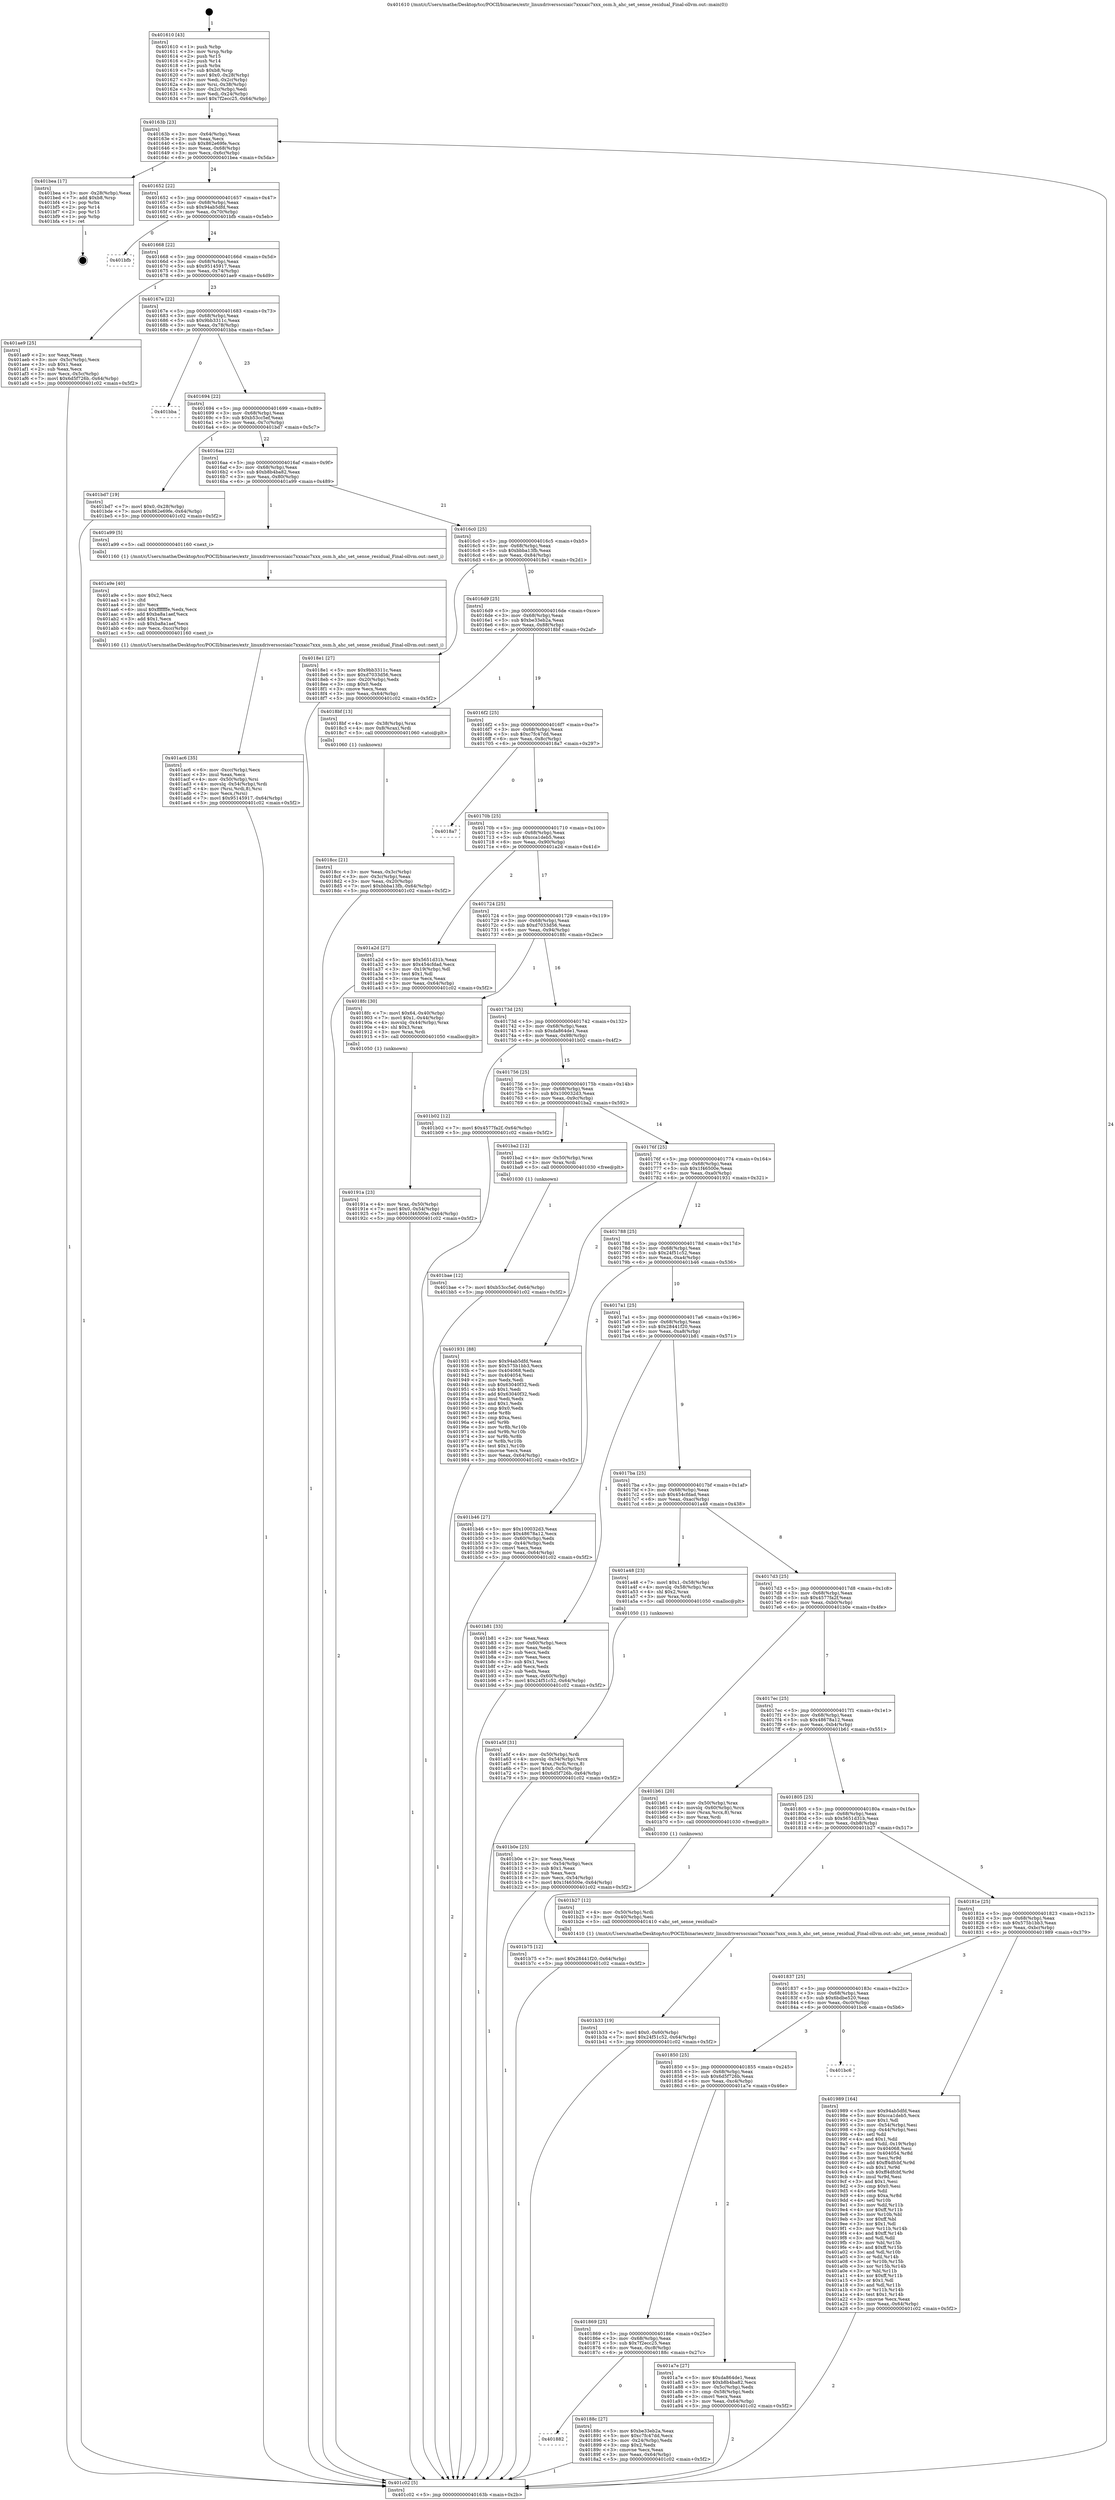 digraph "0x401610" {
  label = "0x401610 (/mnt/c/Users/mathe/Desktop/tcc/POCII/binaries/extr_linuxdriversscsiaic7xxxaic7xxx_osm.h_ahc_set_sense_residual_Final-ollvm.out::main(0))"
  labelloc = "t"
  node[shape=record]

  Entry [label="",width=0.3,height=0.3,shape=circle,fillcolor=black,style=filled]
  "0x40163b" [label="{
     0x40163b [23]\l
     | [instrs]\l
     &nbsp;&nbsp;0x40163b \<+3\>: mov -0x64(%rbp),%eax\l
     &nbsp;&nbsp;0x40163e \<+2\>: mov %eax,%ecx\l
     &nbsp;&nbsp;0x401640 \<+6\>: sub $0x862e69fe,%ecx\l
     &nbsp;&nbsp;0x401646 \<+3\>: mov %eax,-0x68(%rbp)\l
     &nbsp;&nbsp;0x401649 \<+3\>: mov %ecx,-0x6c(%rbp)\l
     &nbsp;&nbsp;0x40164c \<+6\>: je 0000000000401bea \<main+0x5da\>\l
  }"]
  "0x401bea" [label="{
     0x401bea [17]\l
     | [instrs]\l
     &nbsp;&nbsp;0x401bea \<+3\>: mov -0x28(%rbp),%eax\l
     &nbsp;&nbsp;0x401bed \<+7\>: add $0xb8,%rsp\l
     &nbsp;&nbsp;0x401bf4 \<+1\>: pop %rbx\l
     &nbsp;&nbsp;0x401bf5 \<+2\>: pop %r14\l
     &nbsp;&nbsp;0x401bf7 \<+2\>: pop %r15\l
     &nbsp;&nbsp;0x401bf9 \<+1\>: pop %rbp\l
     &nbsp;&nbsp;0x401bfa \<+1\>: ret\l
  }"]
  "0x401652" [label="{
     0x401652 [22]\l
     | [instrs]\l
     &nbsp;&nbsp;0x401652 \<+5\>: jmp 0000000000401657 \<main+0x47\>\l
     &nbsp;&nbsp;0x401657 \<+3\>: mov -0x68(%rbp),%eax\l
     &nbsp;&nbsp;0x40165a \<+5\>: sub $0x94ab5dfd,%eax\l
     &nbsp;&nbsp;0x40165f \<+3\>: mov %eax,-0x70(%rbp)\l
     &nbsp;&nbsp;0x401662 \<+6\>: je 0000000000401bfb \<main+0x5eb\>\l
  }"]
  Exit [label="",width=0.3,height=0.3,shape=circle,fillcolor=black,style=filled,peripheries=2]
  "0x401bfb" [label="{
     0x401bfb\l
  }", style=dashed]
  "0x401668" [label="{
     0x401668 [22]\l
     | [instrs]\l
     &nbsp;&nbsp;0x401668 \<+5\>: jmp 000000000040166d \<main+0x5d\>\l
     &nbsp;&nbsp;0x40166d \<+3\>: mov -0x68(%rbp),%eax\l
     &nbsp;&nbsp;0x401670 \<+5\>: sub $0x95145917,%eax\l
     &nbsp;&nbsp;0x401675 \<+3\>: mov %eax,-0x74(%rbp)\l
     &nbsp;&nbsp;0x401678 \<+6\>: je 0000000000401ae9 \<main+0x4d9\>\l
  }"]
  "0x401bae" [label="{
     0x401bae [12]\l
     | [instrs]\l
     &nbsp;&nbsp;0x401bae \<+7\>: movl $0xb53cc5ef,-0x64(%rbp)\l
     &nbsp;&nbsp;0x401bb5 \<+5\>: jmp 0000000000401c02 \<main+0x5f2\>\l
  }"]
  "0x401ae9" [label="{
     0x401ae9 [25]\l
     | [instrs]\l
     &nbsp;&nbsp;0x401ae9 \<+2\>: xor %eax,%eax\l
     &nbsp;&nbsp;0x401aeb \<+3\>: mov -0x5c(%rbp),%ecx\l
     &nbsp;&nbsp;0x401aee \<+3\>: sub $0x1,%eax\l
     &nbsp;&nbsp;0x401af1 \<+2\>: sub %eax,%ecx\l
     &nbsp;&nbsp;0x401af3 \<+3\>: mov %ecx,-0x5c(%rbp)\l
     &nbsp;&nbsp;0x401af6 \<+7\>: movl $0x6d5f726b,-0x64(%rbp)\l
     &nbsp;&nbsp;0x401afd \<+5\>: jmp 0000000000401c02 \<main+0x5f2\>\l
  }"]
  "0x40167e" [label="{
     0x40167e [22]\l
     | [instrs]\l
     &nbsp;&nbsp;0x40167e \<+5\>: jmp 0000000000401683 \<main+0x73\>\l
     &nbsp;&nbsp;0x401683 \<+3\>: mov -0x68(%rbp),%eax\l
     &nbsp;&nbsp;0x401686 \<+5\>: sub $0x9bb3311c,%eax\l
     &nbsp;&nbsp;0x40168b \<+3\>: mov %eax,-0x78(%rbp)\l
     &nbsp;&nbsp;0x40168e \<+6\>: je 0000000000401bba \<main+0x5aa\>\l
  }"]
  "0x401b75" [label="{
     0x401b75 [12]\l
     | [instrs]\l
     &nbsp;&nbsp;0x401b75 \<+7\>: movl $0x28441f20,-0x64(%rbp)\l
     &nbsp;&nbsp;0x401b7c \<+5\>: jmp 0000000000401c02 \<main+0x5f2\>\l
  }"]
  "0x401bba" [label="{
     0x401bba\l
  }", style=dashed]
  "0x401694" [label="{
     0x401694 [22]\l
     | [instrs]\l
     &nbsp;&nbsp;0x401694 \<+5\>: jmp 0000000000401699 \<main+0x89\>\l
     &nbsp;&nbsp;0x401699 \<+3\>: mov -0x68(%rbp),%eax\l
     &nbsp;&nbsp;0x40169c \<+5\>: sub $0xb53cc5ef,%eax\l
     &nbsp;&nbsp;0x4016a1 \<+3\>: mov %eax,-0x7c(%rbp)\l
     &nbsp;&nbsp;0x4016a4 \<+6\>: je 0000000000401bd7 \<main+0x5c7\>\l
  }"]
  "0x401b33" [label="{
     0x401b33 [19]\l
     | [instrs]\l
     &nbsp;&nbsp;0x401b33 \<+7\>: movl $0x0,-0x60(%rbp)\l
     &nbsp;&nbsp;0x401b3a \<+7\>: movl $0x24f51c52,-0x64(%rbp)\l
     &nbsp;&nbsp;0x401b41 \<+5\>: jmp 0000000000401c02 \<main+0x5f2\>\l
  }"]
  "0x401bd7" [label="{
     0x401bd7 [19]\l
     | [instrs]\l
     &nbsp;&nbsp;0x401bd7 \<+7\>: movl $0x0,-0x28(%rbp)\l
     &nbsp;&nbsp;0x401bde \<+7\>: movl $0x862e69fe,-0x64(%rbp)\l
     &nbsp;&nbsp;0x401be5 \<+5\>: jmp 0000000000401c02 \<main+0x5f2\>\l
  }"]
  "0x4016aa" [label="{
     0x4016aa [22]\l
     | [instrs]\l
     &nbsp;&nbsp;0x4016aa \<+5\>: jmp 00000000004016af \<main+0x9f\>\l
     &nbsp;&nbsp;0x4016af \<+3\>: mov -0x68(%rbp),%eax\l
     &nbsp;&nbsp;0x4016b2 \<+5\>: sub $0xb8b4ba82,%eax\l
     &nbsp;&nbsp;0x4016b7 \<+3\>: mov %eax,-0x80(%rbp)\l
     &nbsp;&nbsp;0x4016ba \<+6\>: je 0000000000401a99 \<main+0x489\>\l
  }"]
  "0x401ac6" [label="{
     0x401ac6 [35]\l
     | [instrs]\l
     &nbsp;&nbsp;0x401ac6 \<+6\>: mov -0xcc(%rbp),%ecx\l
     &nbsp;&nbsp;0x401acc \<+3\>: imul %eax,%ecx\l
     &nbsp;&nbsp;0x401acf \<+4\>: mov -0x50(%rbp),%rsi\l
     &nbsp;&nbsp;0x401ad3 \<+4\>: movslq -0x54(%rbp),%rdi\l
     &nbsp;&nbsp;0x401ad7 \<+4\>: mov (%rsi,%rdi,8),%rsi\l
     &nbsp;&nbsp;0x401adb \<+2\>: mov %ecx,(%rsi)\l
     &nbsp;&nbsp;0x401add \<+7\>: movl $0x95145917,-0x64(%rbp)\l
     &nbsp;&nbsp;0x401ae4 \<+5\>: jmp 0000000000401c02 \<main+0x5f2\>\l
  }"]
  "0x401a99" [label="{
     0x401a99 [5]\l
     | [instrs]\l
     &nbsp;&nbsp;0x401a99 \<+5\>: call 0000000000401160 \<next_i\>\l
     | [calls]\l
     &nbsp;&nbsp;0x401160 \{1\} (/mnt/c/Users/mathe/Desktop/tcc/POCII/binaries/extr_linuxdriversscsiaic7xxxaic7xxx_osm.h_ahc_set_sense_residual_Final-ollvm.out::next_i)\l
  }"]
  "0x4016c0" [label="{
     0x4016c0 [25]\l
     | [instrs]\l
     &nbsp;&nbsp;0x4016c0 \<+5\>: jmp 00000000004016c5 \<main+0xb5\>\l
     &nbsp;&nbsp;0x4016c5 \<+3\>: mov -0x68(%rbp),%eax\l
     &nbsp;&nbsp;0x4016c8 \<+5\>: sub $0xbbba13fb,%eax\l
     &nbsp;&nbsp;0x4016cd \<+6\>: mov %eax,-0x84(%rbp)\l
     &nbsp;&nbsp;0x4016d3 \<+6\>: je 00000000004018e1 \<main+0x2d1\>\l
  }"]
  "0x401a9e" [label="{
     0x401a9e [40]\l
     | [instrs]\l
     &nbsp;&nbsp;0x401a9e \<+5\>: mov $0x2,%ecx\l
     &nbsp;&nbsp;0x401aa3 \<+1\>: cltd\l
     &nbsp;&nbsp;0x401aa4 \<+2\>: idiv %ecx\l
     &nbsp;&nbsp;0x401aa6 \<+6\>: imul $0xfffffffe,%edx,%ecx\l
     &nbsp;&nbsp;0x401aac \<+6\>: add $0xba8a1aef,%ecx\l
     &nbsp;&nbsp;0x401ab2 \<+3\>: add $0x1,%ecx\l
     &nbsp;&nbsp;0x401ab5 \<+6\>: sub $0xba8a1aef,%ecx\l
     &nbsp;&nbsp;0x401abb \<+6\>: mov %ecx,-0xcc(%rbp)\l
     &nbsp;&nbsp;0x401ac1 \<+5\>: call 0000000000401160 \<next_i\>\l
     | [calls]\l
     &nbsp;&nbsp;0x401160 \{1\} (/mnt/c/Users/mathe/Desktop/tcc/POCII/binaries/extr_linuxdriversscsiaic7xxxaic7xxx_osm.h_ahc_set_sense_residual_Final-ollvm.out::next_i)\l
  }"]
  "0x4018e1" [label="{
     0x4018e1 [27]\l
     | [instrs]\l
     &nbsp;&nbsp;0x4018e1 \<+5\>: mov $0x9bb3311c,%eax\l
     &nbsp;&nbsp;0x4018e6 \<+5\>: mov $0xd7033d56,%ecx\l
     &nbsp;&nbsp;0x4018eb \<+3\>: mov -0x20(%rbp),%edx\l
     &nbsp;&nbsp;0x4018ee \<+3\>: cmp $0x0,%edx\l
     &nbsp;&nbsp;0x4018f1 \<+3\>: cmove %ecx,%eax\l
     &nbsp;&nbsp;0x4018f4 \<+3\>: mov %eax,-0x64(%rbp)\l
     &nbsp;&nbsp;0x4018f7 \<+5\>: jmp 0000000000401c02 \<main+0x5f2\>\l
  }"]
  "0x4016d9" [label="{
     0x4016d9 [25]\l
     | [instrs]\l
     &nbsp;&nbsp;0x4016d9 \<+5\>: jmp 00000000004016de \<main+0xce\>\l
     &nbsp;&nbsp;0x4016de \<+3\>: mov -0x68(%rbp),%eax\l
     &nbsp;&nbsp;0x4016e1 \<+5\>: sub $0xbe33eb2a,%eax\l
     &nbsp;&nbsp;0x4016e6 \<+6\>: mov %eax,-0x88(%rbp)\l
     &nbsp;&nbsp;0x4016ec \<+6\>: je 00000000004018bf \<main+0x2af\>\l
  }"]
  "0x401a5f" [label="{
     0x401a5f [31]\l
     | [instrs]\l
     &nbsp;&nbsp;0x401a5f \<+4\>: mov -0x50(%rbp),%rdi\l
     &nbsp;&nbsp;0x401a63 \<+4\>: movslq -0x54(%rbp),%rcx\l
     &nbsp;&nbsp;0x401a67 \<+4\>: mov %rax,(%rdi,%rcx,8)\l
     &nbsp;&nbsp;0x401a6b \<+7\>: movl $0x0,-0x5c(%rbp)\l
     &nbsp;&nbsp;0x401a72 \<+7\>: movl $0x6d5f726b,-0x64(%rbp)\l
     &nbsp;&nbsp;0x401a79 \<+5\>: jmp 0000000000401c02 \<main+0x5f2\>\l
  }"]
  "0x4018bf" [label="{
     0x4018bf [13]\l
     | [instrs]\l
     &nbsp;&nbsp;0x4018bf \<+4\>: mov -0x38(%rbp),%rax\l
     &nbsp;&nbsp;0x4018c3 \<+4\>: mov 0x8(%rax),%rdi\l
     &nbsp;&nbsp;0x4018c7 \<+5\>: call 0000000000401060 \<atoi@plt\>\l
     | [calls]\l
     &nbsp;&nbsp;0x401060 \{1\} (unknown)\l
  }"]
  "0x4016f2" [label="{
     0x4016f2 [25]\l
     | [instrs]\l
     &nbsp;&nbsp;0x4016f2 \<+5\>: jmp 00000000004016f7 \<main+0xe7\>\l
     &nbsp;&nbsp;0x4016f7 \<+3\>: mov -0x68(%rbp),%eax\l
     &nbsp;&nbsp;0x4016fa \<+5\>: sub $0xc7fc47dd,%eax\l
     &nbsp;&nbsp;0x4016ff \<+6\>: mov %eax,-0x8c(%rbp)\l
     &nbsp;&nbsp;0x401705 \<+6\>: je 00000000004018a7 \<main+0x297\>\l
  }"]
  "0x40191a" [label="{
     0x40191a [23]\l
     | [instrs]\l
     &nbsp;&nbsp;0x40191a \<+4\>: mov %rax,-0x50(%rbp)\l
     &nbsp;&nbsp;0x40191e \<+7\>: movl $0x0,-0x54(%rbp)\l
     &nbsp;&nbsp;0x401925 \<+7\>: movl $0x1f46500e,-0x64(%rbp)\l
     &nbsp;&nbsp;0x40192c \<+5\>: jmp 0000000000401c02 \<main+0x5f2\>\l
  }"]
  "0x4018a7" [label="{
     0x4018a7\l
  }", style=dashed]
  "0x40170b" [label="{
     0x40170b [25]\l
     | [instrs]\l
     &nbsp;&nbsp;0x40170b \<+5\>: jmp 0000000000401710 \<main+0x100\>\l
     &nbsp;&nbsp;0x401710 \<+3\>: mov -0x68(%rbp),%eax\l
     &nbsp;&nbsp;0x401713 \<+5\>: sub $0xcca1deb5,%eax\l
     &nbsp;&nbsp;0x401718 \<+6\>: mov %eax,-0x90(%rbp)\l
     &nbsp;&nbsp;0x40171e \<+6\>: je 0000000000401a2d \<main+0x41d\>\l
  }"]
  "0x4018cc" [label="{
     0x4018cc [21]\l
     | [instrs]\l
     &nbsp;&nbsp;0x4018cc \<+3\>: mov %eax,-0x3c(%rbp)\l
     &nbsp;&nbsp;0x4018cf \<+3\>: mov -0x3c(%rbp),%eax\l
     &nbsp;&nbsp;0x4018d2 \<+3\>: mov %eax,-0x20(%rbp)\l
     &nbsp;&nbsp;0x4018d5 \<+7\>: movl $0xbbba13fb,-0x64(%rbp)\l
     &nbsp;&nbsp;0x4018dc \<+5\>: jmp 0000000000401c02 \<main+0x5f2\>\l
  }"]
  "0x401a2d" [label="{
     0x401a2d [27]\l
     | [instrs]\l
     &nbsp;&nbsp;0x401a2d \<+5\>: mov $0x5651d31b,%eax\l
     &nbsp;&nbsp;0x401a32 \<+5\>: mov $0x454cfdad,%ecx\l
     &nbsp;&nbsp;0x401a37 \<+3\>: mov -0x19(%rbp),%dl\l
     &nbsp;&nbsp;0x401a3a \<+3\>: test $0x1,%dl\l
     &nbsp;&nbsp;0x401a3d \<+3\>: cmovne %ecx,%eax\l
     &nbsp;&nbsp;0x401a40 \<+3\>: mov %eax,-0x64(%rbp)\l
     &nbsp;&nbsp;0x401a43 \<+5\>: jmp 0000000000401c02 \<main+0x5f2\>\l
  }"]
  "0x401724" [label="{
     0x401724 [25]\l
     | [instrs]\l
     &nbsp;&nbsp;0x401724 \<+5\>: jmp 0000000000401729 \<main+0x119\>\l
     &nbsp;&nbsp;0x401729 \<+3\>: mov -0x68(%rbp),%eax\l
     &nbsp;&nbsp;0x40172c \<+5\>: sub $0xd7033d56,%eax\l
     &nbsp;&nbsp;0x401731 \<+6\>: mov %eax,-0x94(%rbp)\l
     &nbsp;&nbsp;0x401737 \<+6\>: je 00000000004018fc \<main+0x2ec\>\l
  }"]
  "0x401610" [label="{
     0x401610 [43]\l
     | [instrs]\l
     &nbsp;&nbsp;0x401610 \<+1\>: push %rbp\l
     &nbsp;&nbsp;0x401611 \<+3\>: mov %rsp,%rbp\l
     &nbsp;&nbsp;0x401614 \<+2\>: push %r15\l
     &nbsp;&nbsp;0x401616 \<+2\>: push %r14\l
     &nbsp;&nbsp;0x401618 \<+1\>: push %rbx\l
     &nbsp;&nbsp;0x401619 \<+7\>: sub $0xb8,%rsp\l
     &nbsp;&nbsp;0x401620 \<+7\>: movl $0x0,-0x28(%rbp)\l
     &nbsp;&nbsp;0x401627 \<+3\>: mov %edi,-0x2c(%rbp)\l
     &nbsp;&nbsp;0x40162a \<+4\>: mov %rsi,-0x38(%rbp)\l
     &nbsp;&nbsp;0x40162e \<+3\>: mov -0x2c(%rbp),%edi\l
     &nbsp;&nbsp;0x401631 \<+3\>: mov %edi,-0x24(%rbp)\l
     &nbsp;&nbsp;0x401634 \<+7\>: movl $0x7f2ecc25,-0x64(%rbp)\l
  }"]
  "0x4018fc" [label="{
     0x4018fc [30]\l
     | [instrs]\l
     &nbsp;&nbsp;0x4018fc \<+7\>: movl $0x64,-0x40(%rbp)\l
     &nbsp;&nbsp;0x401903 \<+7\>: movl $0x1,-0x44(%rbp)\l
     &nbsp;&nbsp;0x40190a \<+4\>: movslq -0x44(%rbp),%rax\l
     &nbsp;&nbsp;0x40190e \<+4\>: shl $0x3,%rax\l
     &nbsp;&nbsp;0x401912 \<+3\>: mov %rax,%rdi\l
     &nbsp;&nbsp;0x401915 \<+5\>: call 0000000000401050 \<malloc@plt\>\l
     | [calls]\l
     &nbsp;&nbsp;0x401050 \{1\} (unknown)\l
  }"]
  "0x40173d" [label="{
     0x40173d [25]\l
     | [instrs]\l
     &nbsp;&nbsp;0x40173d \<+5\>: jmp 0000000000401742 \<main+0x132\>\l
     &nbsp;&nbsp;0x401742 \<+3\>: mov -0x68(%rbp),%eax\l
     &nbsp;&nbsp;0x401745 \<+5\>: sub $0xda864de1,%eax\l
     &nbsp;&nbsp;0x40174a \<+6\>: mov %eax,-0x98(%rbp)\l
     &nbsp;&nbsp;0x401750 \<+6\>: je 0000000000401b02 \<main+0x4f2\>\l
  }"]
  "0x401c02" [label="{
     0x401c02 [5]\l
     | [instrs]\l
     &nbsp;&nbsp;0x401c02 \<+5\>: jmp 000000000040163b \<main+0x2b\>\l
  }"]
  "0x401b02" [label="{
     0x401b02 [12]\l
     | [instrs]\l
     &nbsp;&nbsp;0x401b02 \<+7\>: movl $0x4577fa2f,-0x64(%rbp)\l
     &nbsp;&nbsp;0x401b09 \<+5\>: jmp 0000000000401c02 \<main+0x5f2\>\l
  }"]
  "0x401756" [label="{
     0x401756 [25]\l
     | [instrs]\l
     &nbsp;&nbsp;0x401756 \<+5\>: jmp 000000000040175b \<main+0x14b\>\l
     &nbsp;&nbsp;0x40175b \<+3\>: mov -0x68(%rbp),%eax\l
     &nbsp;&nbsp;0x40175e \<+5\>: sub $0x100032d3,%eax\l
     &nbsp;&nbsp;0x401763 \<+6\>: mov %eax,-0x9c(%rbp)\l
     &nbsp;&nbsp;0x401769 \<+6\>: je 0000000000401ba2 \<main+0x592\>\l
  }"]
  "0x401882" [label="{
     0x401882\l
  }", style=dashed]
  "0x401ba2" [label="{
     0x401ba2 [12]\l
     | [instrs]\l
     &nbsp;&nbsp;0x401ba2 \<+4\>: mov -0x50(%rbp),%rax\l
     &nbsp;&nbsp;0x401ba6 \<+3\>: mov %rax,%rdi\l
     &nbsp;&nbsp;0x401ba9 \<+5\>: call 0000000000401030 \<free@plt\>\l
     | [calls]\l
     &nbsp;&nbsp;0x401030 \{1\} (unknown)\l
  }"]
  "0x40176f" [label="{
     0x40176f [25]\l
     | [instrs]\l
     &nbsp;&nbsp;0x40176f \<+5\>: jmp 0000000000401774 \<main+0x164\>\l
     &nbsp;&nbsp;0x401774 \<+3\>: mov -0x68(%rbp),%eax\l
     &nbsp;&nbsp;0x401777 \<+5\>: sub $0x1f46500e,%eax\l
     &nbsp;&nbsp;0x40177c \<+6\>: mov %eax,-0xa0(%rbp)\l
     &nbsp;&nbsp;0x401782 \<+6\>: je 0000000000401931 \<main+0x321\>\l
  }"]
  "0x40188c" [label="{
     0x40188c [27]\l
     | [instrs]\l
     &nbsp;&nbsp;0x40188c \<+5\>: mov $0xbe33eb2a,%eax\l
     &nbsp;&nbsp;0x401891 \<+5\>: mov $0xc7fc47dd,%ecx\l
     &nbsp;&nbsp;0x401896 \<+3\>: mov -0x24(%rbp),%edx\l
     &nbsp;&nbsp;0x401899 \<+3\>: cmp $0x2,%edx\l
     &nbsp;&nbsp;0x40189c \<+3\>: cmovne %ecx,%eax\l
     &nbsp;&nbsp;0x40189f \<+3\>: mov %eax,-0x64(%rbp)\l
     &nbsp;&nbsp;0x4018a2 \<+5\>: jmp 0000000000401c02 \<main+0x5f2\>\l
  }"]
  "0x401931" [label="{
     0x401931 [88]\l
     | [instrs]\l
     &nbsp;&nbsp;0x401931 \<+5\>: mov $0x94ab5dfd,%eax\l
     &nbsp;&nbsp;0x401936 \<+5\>: mov $0x575b1bb3,%ecx\l
     &nbsp;&nbsp;0x40193b \<+7\>: mov 0x404068,%edx\l
     &nbsp;&nbsp;0x401942 \<+7\>: mov 0x404054,%esi\l
     &nbsp;&nbsp;0x401949 \<+2\>: mov %edx,%edi\l
     &nbsp;&nbsp;0x40194b \<+6\>: sub $0x63040f32,%edi\l
     &nbsp;&nbsp;0x401951 \<+3\>: sub $0x1,%edi\l
     &nbsp;&nbsp;0x401954 \<+6\>: add $0x63040f32,%edi\l
     &nbsp;&nbsp;0x40195a \<+3\>: imul %edi,%edx\l
     &nbsp;&nbsp;0x40195d \<+3\>: and $0x1,%edx\l
     &nbsp;&nbsp;0x401960 \<+3\>: cmp $0x0,%edx\l
     &nbsp;&nbsp;0x401963 \<+4\>: sete %r8b\l
     &nbsp;&nbsp;0x401967 \<+3\>: cmp $0xa,%esi\l
     &nbsp;&nbsp;0x40196a \<+4\>: setl %r9b\l
     &nbsp;&nbsp;0x40196e \<+3\>: mov %r8b,%r10b\l
     &nbsp;&nbsp;0x401971 \<+3\>: and %r9b,%r10b\l
     &nbsp;&nbsp;0x401974 \<+3\>: xor %r9b,%r8b\l
     &nbsp;&nbsp;0x401977 \<+3\>: or %r8b,%r10b\l
     &nbsp;&nbsp;0x40197a \<+4\>: test $0x1,%r10b\l
     &nbsp;&nbsp;0x40197e \<+3\>: cmovne %ecx,%eax\l
     &nbsp;&nbsp;0x401981 \<+3\>: mov %eax,-0x64(%rbp)\l
     &nbsp;&nbsp;0x401984 \<+5\>: jmp 0000000000401c02 \<main+0x5f2\>\l
  }"]
  "0x401788" [label="{
     0x401788 [25]\l
     | [instrs]\l
     &nbsp;&nbsp;0x401788 \<+5\>: jmp 000000000040178d \<main+0x17d\>\l
     &nbsp;&nbsp;0x40178d \<+3\>: mov -0x68(%rbp),%eax\l
     &nbsp;&nbsp;0x401790 \<+5\>: sub $0x24f51c52,%eax\l
     &nbsp;&nbsp;0x401795 \<+6\>: mov %eax,-0xa4(%rbp)\l
     &nbsp;&nbsp;0x40179b \<+6\>: je 0000000000401b46 \<main+0x536\>\l
  }"]
  "0x401869" [label="{
     0x401869 [25]\l
     | [instrs]\l
     &nbsp;&nbsp;0x401869 \<+5\>: jmp 000000000040186e \<main+0x25e\>\l
     &nbsp;&nbsp;0x40186e \<+3\>: mov -0x68(%rbp),%eax\l
     &nbsp;&nbsp;0x401871 \<+5\>: sub $0x7f2ecc25,%eax\l
     &nbsp;&nbsp;0x401876 \<+6\>: mov %eax,-0xc8(%rbp)\l
     &nbsp;&nbsp;0x40187c \<+6\>: je 000000000040188c \<main+0x27c\>\l
  }"]
  "0x401b46" [label="{
     0x401b46 [27]\l
     | [instrs]\l
     &nbsp;&nbsp;0x401b46 \<+5\>: mov $0x100032d3,%eax\l
     &nbsp;&nbsp;0x401b4b \<+5\>: mov $0x48678a12,%ecx\l
     &nbsp;&nbsp;0x401b50 \<+3\>: mov -0x60(%rbp),%edx\l
     &nbsp;&nbsp;0x401b53 \<+3\>: cmp -0x44(%rbp),%edx\l
     &nbsp;&nbsp;0x401b56 \<+3\>: cmovl %ecx,%eax\l
     &nbsp;&nbsp;0x401b59 \<+3\>: mov %eax,-0x64(%rbp)\l
     &nbsp;&nbsp;0x401b5c \<+5\>: jmp 0000000000401c02 \<main+0x5f2\>\l
  }"]
  "0x4017a1" [label="{
     0x4017a1 [25]\l
     | [instrs]\l
     &nbsp;&nbsp;0x4017a1 \<+5\>: jmp 00000000004017a6 \<main+0x196\>\l
     &nbsp;&nbsp;0x4017a6 \<+3\>: mov -0x68(%rbp),%eax\l
     &nbsp;&nbsp;0x4017a9 \<+5\>: sub $0x28441f20,%eax\l
     &nbsp;&nbsp;0x4017ae \<+6\>: mov %eax,-0xa8(%rbp)\l
     &nbsp;&nbsp;0x4017b4 \<+6\>: je 0000000000401b81 \<main+0x571\>\l
  }"]
  "0x401a7e" [label="{
     0x401a7e [27]\l
     | [instrs]\l
     &nbsp;&nbsp;0x401a7e \<+5\>: mov $0xda864de1,%eax\l
     &nbsp;&nbsp;0x401a83 \<+5\>: mov $0xb8b4ba82,%ecx\l
     &nbsp;&nbsp;0x401a88 \<+3\>: mov -0x5c(%rbp),%edx\l
     &nbsp;&nbsp;0x401a8b \<+3\>: cmp -0x58(%rbp),%edx\l
     &nbsp;&nbsp;0x401a8e \<+3\>: cmovl %ecx,%eax\l
     &nbsp;&nbsp;0x401a91 \<+3\>: mov %eax,-0x64(%rbp)\l
     &nbsp;&nbsp;0x401a94 \<+5\>: jmp 0000000000401c02 \<main+0x5f2\>\l
  }"]
  "0x401b81" [label="{
     0x401b81 [33]\l
     | [instrs]\l
     &nbsp;&nbsp;0x401b81 \<+2\>: xor %eax,%eax\l
     &nbsp;&nbsp;0x401b83 \<+3\>: mov -0x60(%rbp),%ecx\l
     &nbsp;&nbsp;0x401b86 \<+2\>: mov %eax,%edx\l
     &nbsp;&nbsp;0x401b88 \<+2\>: sub %ecx,%edx\l
     &nbsp;&nbsp;0x401b8a \<+2\>: mov %eax,%ecx\l
     &nbsp;&nbsp;0x401b8c \<+3\>: sub $0x1,%ecx\l
     &nbsp;&nbsp;0x401b8f \<+2\>: add %ecx,%edx\l
     &nbsp;&nbsp;0x401b91 \<+2\>: sub %edx,%eax\l
     &nbsp;&nbsp;0x401b93 \<+3\>: mov %eax,-0x60(%rbp)\l
     &nbsp;&nbsp;0x401b96 \<+7\>: movl $0x24f51c52,-0x64(%rbp)\l
     &nbsp;&nbsp;0x401b9d \<+5\>: jmp 0000000000401c02 \<main+0x5f2\>\l
  }"]
  "0x4017ba" [label="{
     0x4017ba [25]\l
     | [instrs]\l
     &nbsp;&nbsp;0x4017ba \<+5\>: jmp 00000000004017bf \<main+0x1af\>\l
     &nbsp;&nbsp;0x4017bf \<+3\>: mov -0x68(%rbp),%eax\l
     &nbsp;&nbsp;0x4017c2 \<+5\>: sub $0x454cfdad,%eax\l
     &nbsp;&nbsp;0x4017c7 \<+6\>: mov %eax,-0xac(%rbp)\l
     &nbsp;&nbsp;0x4017cd \<+6\>: je 0000000000401a48 \<main+0x438\>\l
  }"]
  "0x401850" [label="{
     0x401850 [25]\l
     | [instrs]\l
     &nbsp;&nbsp;0x401850 \<+5\>: jmp 0000000000401855 \<main+0x245\>\l
     &nbsp;&nbsp;0x401855 \<+3\>: mov -0x68(%rbp),%eax\l
     &nbsp;&nbsp;0x401858 \<+5\>: sub $0x6d5f726b,%eax\l
     &nbsp;&nbsp;0x40185d \<+6\>: mov %eax,-0xc4(%rbp)\l
     &nbsp;&nbsp;0x401863 \<+6\>: je 0000000000401a7e \<main+0x46e\>\l
  }"]
  "0x401a48" [label="{
     0x401a48 [23]\l
     | [instrs]\l
     &nbsp;&nbsp;0x401a48 \<+7\>: movl $0x1,-0x58(%rbp)\l
     &nbsp;&nbsp;0x401a4f \<+4\>: movslq -0x58(%rbp),%rax\l
     &nbsp;&nbsp;0x401a53 \<+4\>: shl $0x2,%rax\l
     &nbsp;&nbsp;0x401a57 \<+3\>: mov %rax,%rdi\l
     &nbsp;&nbsp;0x401a5a \<+5\>: call 0000000000401050 \<malloc@plt\>\l
     | [calls]\l
     &nbsp;&nbsp;0x401050 \{1\} (unknown)\l
  }"]
  "0x4017d3" [label="{
     0x4017d3 [25]\l
     | [instrs]\l
     &nbsp;&nbsp;0x4017d3 \<+5\>: jmp 00000000004017d8 \<main+0x1c8\>\l
     &nbsp;&nbsp;0x4017d8 \<+3\>: mov -0x68(%rbp),%eax\l
     &nbsp;&nbsp;0x4017db \<+5\>: sub $0x4577fa2f,%eax\l
     &nbsp;&nbsp;0x4017e0 \<+6\>: mov %eax,-0xb0(%rbp)\l
     &nbsp;&nbsp;0x4017e6 \<+6\>: je 0000000000401b0e \<main+0x4fe\>\l
  }"]
  "0x401bc6" [label="{
     0x401bc6\l
  }", style=dashed]
  "0x401b0e" [label="{
     0x401b0e [25]\l
     | [instrs]\l
     &nbsp;&nbsp;0x401b0e \<+2\>: xor %eax,%eax\l
     &nbsp;&nbsp;0x401b10 \<+3\>: mov -0x54(%rbp),%ecx\l
     &nbsp;&nbsp;0x401b13 \<+3\>: sub $0x1,%eax\l
     &nbsp;&nbsp;0x401b16 \<+2\>: sub %eax,%ecx\l
     &nbsp;&nbsp;0x401b18 \<+3\>: mov %ecx,-0x54(%rbp)\l
     &nbsp;&nbsp;0x401b1b \<+7\>: movl $0x1f46500e,-0x64(%rbp)\l
     &nbsp;&nbsp;0x401b22 \<+5\>: jmp 0000000000401c02 \<main+0x5f2\>\l
  }"]
  "0x4017ec" [label="{
     0x4017ec [25]\l
     | [instrs]\l
     &nbsp;&nbsp;0x4017ec \<+5\>: jmp 00000000004017f1 \<main+0x1e1\>\l
     &nbsp;&nbsp;0x4017f1 \<+3\>: mov -0x68(%rbp),%eax\l
     &nbsp;&nbsp;0x4017f4 \<+5\>: sub $0x48678a12,%eax\l
     &nbsp;&nbsp;0x4017f9 \<+6\>: mov %eax,-0xb4(%rbp)\l
     &nbsp;&nbsp;0x4017ff \<+6\>: je 0000000000401b61 \<main+0x551\>\l
  }"]
  "0x401837" [label="{
     0x401837 [25]\l
     | [instrs]\l
     &nbsp;&nbsp;0x401837 \<+5\>: jmp 000000000040183c \<main+0x22c\>\l
     &nbsp;&nbsp;0x40183c \<+3\>: mov -0x68(%rbp),%eax\l
     &nbsp;&nbsp;0x40183f \<+5\>: sub $0x6bdbe520,%eax\l
     &nbsp;&nbsp;0x401844 \<+6\>: mov %eax,-0xc0(%rbp)\l
     &nbsp;&nbsp;0x40184a \<+6\>: je 0000000000401bc6 \<main+0x5b6\>\l
  }"]
  "0x401b61" [label="{
     0x401b61 [20]\l
     | [instrs]\l
     &nbsp;&nbsp;0x401b61 \<+4\>: mov -0x50(%rbp),%rax\l
     &nbsp;&nbsp;0x401b65 \<+4\>: movslq -0x60(%rbp),%rcx\l
     &nbsp;&nbsp;0x401b69 \<+4\>: mov (%rax,%rcx,8),%rax\l
     &nbsp;&nbsp;0x401b6d \<+3\>: mov %rax,%rdi\l
     &nbsp;&nbsp;0x401b70 \<+5\>: call 0000000000401030 \<free@plt\>\l
     | [calls]\l
     &nbsp;&nbsp;0x401030 \{1\} (unknown)\l
  }"]
  "0x401805" [label="{
     0x401805 [25]\l
     | [instrs]\l
     &nbsp;&nbsp;0x401805 \<+5\>: jmp 000000000040180a \<main+0x1fa\>\l
     &nbsp;&nbsp;0x40180a \<+3\>: mov -0x68(%rbp),%eax\l
     &nbsp;&nbsp;0x40180d \<+5\>: sub $0x5651d31b,%eax\l
     &nbsp;&nbsp;0x401812 \<+6\>: mov %eax,-0xb8(%rbp)\l
     &nbsp;&nbsp;0x401818 \<+6\>: je 0000000000401b27 \<main+0x517\>\l
  }"]
  "0x401989" [label="{
     0x401989 [164]\l
     | [instrs]\l
     &nbsp;&nbsp;0x401989 \<+5\>: mov $0x94ab5dfd,%eax\l
     &nbsp;&nbsp;0x40198e \<+5\>: mov $0xcca1deb5,%ecx\l
     &nbsp;&nbsp;0x401993 \<+2\>: mov $0x1,%dl\l
     &nbsp;&nbsp;0x401995 \<+3\>: mov -0x54(%rbp),%esi\l
     &nbsp;&nbsp;0x401998 \<+3\>: cmp -0x44(%rbp),%esi\l
     &nbsp;&nbsp;0x40199b \<+4\>: setl %dil\l
     &nbsp;&nbsp;0x40199f \<+4\>: and $0x1,%dil\l
     &nbsp;&nbsp;0x4019a3 \<+4\>: mov %dil,-0x19(%rbp)\l
     &nbsp;&nbsp;0x4019a7 \<+7\>: mov 0x404068,%esi\l
     &nbsp;&nbsp;0x4019ae \<+8\>: mov 0x404054,%r8d\l
     &nbsp;&nbsp;0x4019b6 \<+3\>: mov %esi,%r9d\l
     &nbsp;&nbsp;0x4019b9 \<+7\>: add $0xff4dfcbf,%r9d\l
     &nbsp;&nbsp;0x4019c0 \<+4\>: sub $0x1,%r9d\l
     &nbsp;&nbsp;0x4019c4 \<+7\>: sub $0xff4dfcbf,%r9d\l
     &nbsp;&nbsp;0x4019cb \<+4\>: imul %r9d,%esi\l
     &nbsp;&nbsp;0x4019cf \<+3\>: and $0x1,%esi\l
     &nbsp;&nbsp;0x4019d2 \<+3\>: cmp $0x0,%esi\l
     &nbsp;&nbsp;0x4019d5 \<+4\>: sete %dil\l
     &nbsp;&nbsp;0x4019d9 \<+4\>: cmp $0xa,%r8d\l
     &nbsp;&nbsp;0x4019dd \<+4\>: setl %r10b\l
     &nbsp;&nbsp;0x4019e1 \<+3\>: mov %dil,%r11b\l
     &nbsp;&nbsp;0x4019e4 \<+4\>: xor $0xff,%r11b\l
     &nbsp;&nbsp;0x4019e8 \<+3\>: mov %r10b,%bl\l
     &nbsp;&nbsp;0x4019eb \<+3\>: xor $0xff,%bl\l
     &nbsp;&nbsp;0x4019ee \<+3\>: xor $0x1,%dl\l
     &nbsp;&nbsp;0x4019f1 \<+3\>: mov %r11b,%r14b\l
     &nbsp;&nbsp;0x4019f4 \<+4\>: and $0xff,%r14b\l
     &nbsp;&nbsp;0x4019f8 \<+3\>: and %dl,%dil\l
     &nbsp;&nbsp;0x4019fb \<+3\>: mov %bl,%r15b\l
     &nbsp;&nbsp;0x4019fe \<+4\>: and $0xff,%r15b\l
     &nbsp;&nbsp;0x401a02 \<+3\>: and %dl,%r10b\l
     &nbsp;&nbsp;0x401a05 \<+3\>: or %dil,%r14b\l
     &nbsp;&nbsp;0x401a08 \<+3\>: or %r10b,%r15b\l
     &nbsp;&nbsp;0x401a0b \<+3\>: xor %r15b,%r14b\l
     &nbsp;&nbsp;0x401a0e \<+3\>: or %bl,%r11b\l
     &nbsp;&nbsp;0x401a11 \<+4\>: xor $0xff,%r11b\l
     &nbsp;&nbsp;0x401a15 \<+3\>: or $0x1,%dl\l
     &nbsp;&nbsp;0x401a18 \<+3\>: and %dl,%r11b\l
     &nbsp;&nbsp;0x401a1b \<+3\>: or %r11b,%r14b\l
     &nbsp;&nbsp;0x401a1e \<+4\>: test $0x1,%r14b\l
     &nbsp;&nbsp;0x401a22 \<+3\>: cmovne %ecx,%eax\l
     &nbsp;&nbsp;0x401a25 \<+3\>: mov %eax,-0x64(%rbp)\l
     &nbsp;&nbsp;0x401a28 \<+5\>: jmp 0000000000401c02 \<main+0x5f2\>\l
  }"]
  "0x401b27" [label="{
     0x401b27 [12]\l
     | [instrs]\l
     &nbsp;&nbsp;0x401b27 \<+4\>: mov -0x50(%rbp),%rdi\l
     &nbsp;&nbsp;0x401b2b \<+3\>: mov -0x40(%rbp),%esi\l
     &nbsp;&nbsp;0x401b2e \<+5\>: call 0000000000401410 \<ahc_set_sense_residual\>\l
     | [calls]\l
     &nbsp;&nbsp;0x401410 \{1\} (/mnt/c/Users/mathe/Desktop/tcc/POCII/binaries/extr_linuxdriversscsiaic7xxxaic7xxx_osm.h_ahc_set_sense_residual_Final-ollvm.out::ahc_set_sense_residual)\l
  }"]
  "0x40181e" [label="{
     0x40181e [25]\l
     | [instrs]\l
     &nbsp;&nbsp;0x40181e \<+5\>: jmp 0000000000401823 \<main+0x213\>\l
     &nbsp;&nbsp;0x401823 \<+3\>: mov -0x68(%rbp),%eax\l
     &nbsp;&nbsp;0x401826 \<+5\>: sub $0x575b1bb3,%eax\l
     &nbsp;&nbsp;0x40182b \<+6\>: mov %eax,-0xbc(%rbp)\l
     &nbsp;&nbsp;0x401831 \<+6\>: je 0000000000401989 \<main+0x379\>\l
  }"]
  Entry -> "0x401610" [label=" 1"]
  "0x40163b" -> "0x401bea" [label=" 1"]
  "0x40163b" -> "0x401652" [label=" 24"]
  "0x401bea" -> Exit [label=" 1"]
  "0x401652" -> "0x401bfb" [label=" 0"]
  "0x401652" -> "0x401668" [label=" 24"]
  "0x401bd7" -> "0x401c02" [label=" 1"]
  "0x401668" -> "0x401ae9" [label=" 1"]
  "0x401668" -> "0x40167e" [label=" 23"]
  "0x401bae" -> "0x401c02" [label=" 1"]
  "0x40167e" -> "0x401bba" [label=" 0"]
  "0x40167e" -> "0x401694" [label=" 23"]
  "0x401ba2" -> "0x401bae" [label=" 1"]
  "0x401694" -> "0x401bd7" [label=" 1"]
  "0x401694" -> "0x4016aa" [label=" 22"]
  "0x401b81" -> "0x401c02" [label=" 1"]
  "0x4016aa" -> "0x401a99" [label=" 1"]
  "0x4016aa" -> "0x4016c0" [label=" 21"]
  "0x401b75" -> "0x401c02" [label=" 1"]
  "0x4016c0" -> "0x4018e1" [label=" 1"]
  "0x4016c0" -> "0x4016d9" [label=" 20"]
  "0x401b61" -> "0x401b75" [label=" 1"]
  "0x4016d9" -> "0x4018bf" [label=" 1"]
  "0x4016d9" -> "0x4016f2" [label=" 19"]
  "0x401b46" -> "0x401c02" [label=" 2"]
  "0x4016f2" -> "0x4018a7" [label=" 0"]
  "0x4016f2" -> "0x40170b" [label=" 19"]
  "0x401b33" -> "0x401c02" [label=" 1"]
  "0x40170b" -> "0x401a2d" [label=" 2"]
  "0x40170b" -> "0x401724" [label=" 17"]
  "0x401b27" -> "0x401b33" [label=" 1"]
  "0x401724" -> "0x4018fc" [label=" 1"]
  "0x401724" -> "0x40173d" [label=" 16"]
  "0x401b0e" -> "0x401c02" [label=" 1"]
  "0x40173d" -> "0x401b02" [label=" 1"]
  "0x40173d" -> "0x401756" [label=" 15"]
  "0x401b02" -> "0x401c02" [label=" 1"]
  "0x401756" -> "0x401ba2" [label=" 1"]
  "0x401756" -> "0x40176f" [label=" 14"]
  "0x401ae9" -> "0x401c02" [label=" 1"]
  "0x40176f" -> "0x401931" [label=" 2"]
  "0x40176f" -> "0x401788" [label=" 12"]
  "0x401ac6" -> "0x401c02" [label=" 1"]
  "0x401788" -> "0x401b46" [label=" 2"]
  "0x401788" -> "0x4017a1" [label=" 10"]
  "0x401a99" -> "0x401a9e" [label=" 1"]
  "0x4017a1" -> "0x401b81" [label=" 1"]
  "0x4017a1" -> "0x4017ba" [label=" 9"]
  "0x401a7e" -> "0x401c02" [label=" 2"]
  "0x4017ba" -> "0x401a48" [label=" 1"]
  "0x4017ba" -> "0x4017d3" [label=" 8"]
  "0x401a48" -> "0x401a5f" [label=" 1"]
  "0x4017d3" -> "0x401b0e" [label=" 1"]
  "0x4017d3" -> "0x4017ec" [label=" 7"]
  "0x401a2d" -> "0x401c02" [label=" 2"]
  "0x4017ec" -> "0x401b61" [label=" 1"]
  "0x4017ec" -> "0x401805" [label=" 6"]
  "0x401931" -> "0x401c02" [label=" 2"]
  "0x401805" -> "0x401b27" [label=" 1"]
  "0x401805" -> "0x40181e" [label=" 5"]
  "0x40191a" -> "0x401c02" [label=" 1"]
  "0x40181e" -> "0x401989" [label=" 2"]
  "0x40181e" -> "0x401837" [label=" 3"]
  "0x401989" -> "0x401c02" [label=" 2"]
  "0x401837" -> "0x401bc6" [label=" 0"]
  "0x401837" -> "0x401850" [label=" 3"]
  "0x401a5f" -> "0x401c02" [label=" 1"]
  "0x401850" -> "0x401a7e" [label=" 2"]
  "0x401850" -> "0x401869" [label=" 1"]
  "0x401a9e" -> "0x401ac6" [label=" 1"]
  "0x401869" -> "0x40188c" [label=" 1"]
  "0x401869" -> "0x401882" [label=" 0"]
  "0x40188c" -> "0x401c02" [label=" 1"]
  "0x401610" -> "0x40163b" [label=" 1"]
  "0x401c02" -> "0x40163b" [label=" 24"]
  "0x4018bf" -> "0x4018cc" [label=" 1"]
  "0x4018cc" -> "0x401c02" [label=" 1"]
  "0x4018e1" -> "0x401c02" [label=" 1"]
  "0x4018fc" -> "0x40191a" [label=" 1"]
}
